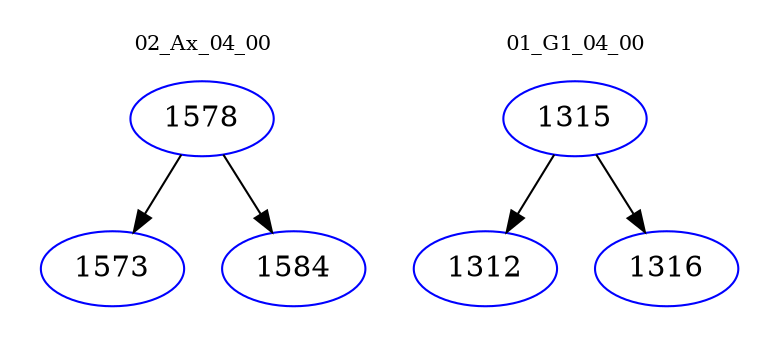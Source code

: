 digraph{
subgraph cluster_0 {
color = white
label = "02_Ax_04_00";
fontsize=10;
T0_1578 [label="1578", color="blue"]
T0_1578 -> T0_1573 [color="black"]
T0_1573 [label="1573", color="blue"]
T0_1578 -> T0_1584 [color="black"]
T0_1584 [label="1584", color="blue"]
}
subgraph cluster_1 {
color = white
label = "01_G1_04_00";
fontsize=10;
T1_1315 [label="1315", color="blue"]
T1_1315 -> T1_1312 [color="black"]
T1_1312 [label="1312", color="blue"]
T1_1315 -> T1_1316 [color="black"]
T1_1316 [label="1316", color="blue"]
}
}
